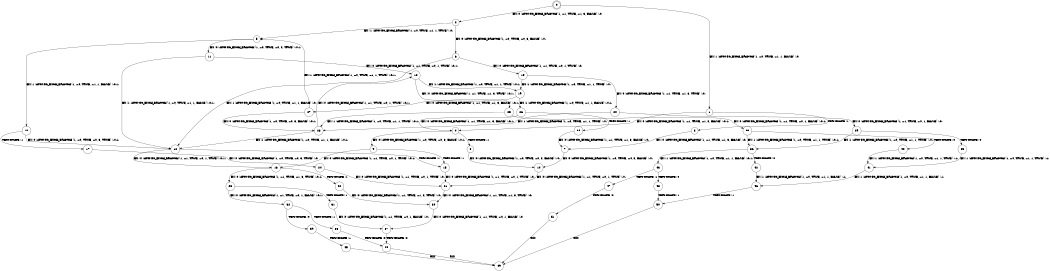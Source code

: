 digraph BCG {
size = "7, 10.5";
center = TRUE;
node [shape = circle];
0 [peripheries = 2];
0 -> 1 [label = "EX !1 !ATOMIC_EXCH_BRANCH (1, +0, TRUE, +1, 1, FALSE) !:0:"];
0 -> 2 [label = "EX !0 !ATOMIC_EXCH_BRANCH (1, +1, TRUE, +1, 3, FALSE) !:0:"];
1 -> 3 [label = "TERMINATE !1"];
1 -> 4 [label = "EX !0 !ATOMIC_EXCH_BRANCH (1, +1, TRUE, +1, 3, FALSE) !:0:1:"];
2 -> 5 [label = "EX !1 !ATOMIC_EXCH_BRANCH (1, +0, TRUE, +1, 1, TRUE) !:0:"];
2 -> 6 [label = "EX !0 !ATOMIC_EXCH_BRANCH (1, +0, TRUE, +0, 3, FALSE) !:0:"];
3 -> 7 [label = "EX !0 !ATOMIC_EXCH_BRANCH (1, +1, TRUE, +1, 3, FALSE) !:0:"];
4 -> 8 [label = "TERMINATE !1"];
4 -> 9 [label = "EX !0 !ATOMIC_EXCH_BRANCH (1, +0, TRUE, +0, 3, FALSE) !:0:1:"];
5 -> 10 [label = "EX !1 !ATOMIC_EXCH_BRANCH (1, +0, TRUE, +1, 1, FALSE) !:0:1:"];
5 -> 11 [label = "EX !0 !ATOMIC_EXCH_BRANCH (1, +0, TRUE, +0, 3, TRUE) !:0:1:"];
6 -> 12 [label = "EX !1 !ATOMIC_EXCH_BRANCH (1, +0, TRUE, +1, 1, FALSE) !:0:"];
6 -> 13 [label = "EX !0 !ATOMIC_EXCH_BRANCH (1, +1, TRUE, +0, 1, TRUE) !:0:"];
7 -> 14 [label = "EX !0 !ATOMIC_EXCH_BRANCH (1, +0, TRUE, +0, 3, FALSE) !:0:"];
8 -> 14 [label = "EX !0 !ATOMIC_EXCH_BRANCH (1, +0, TRUE, +0, 3, FALSE) !:0:"];
9 -> 15 [label = "TERMINATE !1"];
9 -> 16 [label = "EX !0 !ATOMIC_EXCH_BRANCH (1, +1, TRUE, +0, 1, TRUE) !:0:1:"];
10 -> 17 [label = "TERMINATE !1"];
10 -> 12 [label = "EX !0 !ATOMIC_EXCH_BRANCH (1, +0, TRUE, +0, 3, TRUE) !:0:1:"];
11 -> 12 [label = "EX !1 !ATOMIC_EXCH_BRANCH (1, +0, TRUE, +1, 1, FALSE) !:0:1:"];
11 -> 18 [label = "EX !0 !ATOMIC_EXCH_BRANCH (1, +1, TRUE, +0, 1, TRUE) !:0:1:"];
12 -> 15 [label = "TERMINATE !1"];
12 -> 16 [label = "EX !0 !ATOMIC_EXCH_BRANCH (1, +1, TRUE, +0, 1, TRUE) !:0:1:"];
13 -> 19 [label = "EX !1 !ATOMIC_EXCH_BRANCH (1, +0, TRUE, +1, 1, TRUE) !:0:"];
13 -> 20 [label = "EX !0 !ATOMIC_EXCH_BRANCH (1, +1, TRUE, +1, 3, TRUE) !:0:"];
14 -> 21 [label = "EX !0 !ATOMIC_EXCH_BRANCH (1, +1, TRUE, +0, 1, TRUE) !:0:"];
15 -> 21 [label = "EX !0 !ATOMIC_EXCH_BRANCH (1, +1, TRUE, +0, 1, TRUE) !:0:"];
16 -> 22 [label = "TERMINATE !1"];
16 -> 23 [label = "EX !0 !ATOMIC_EXCH_BRANCH (1, +1, TRUE, +1, 3, TRUE) !:0:1:"];
17 -> 24 [label = "EX !0 !ATOMIC_EXCH_BRANCH (1, +0, TRUE, +0, 3, TRUE) !:0:"];
18 -> 19 [label = "EX !1 !ATOMIC_EXCH_BRANCH (1, +0, TRUE, +1, 1, TRUE) !:0:1:"];
18 -> 25 [label = "EX !0 !ATOMIC_EXCH_BRANCH (1, +1, TRUE, +1, 3, TRUE) !:0:1:"];
19 -> 26 [label = "EX !1 !ATOMIC_EXCH_BRANCH (1, +0, TRUE, +1, 1, FALSE) !:0:1:"];
19 -> 27 [label = "EX !0 !ATOMIC_EXCH_BRANCH (1, +1, TRUE, +1, 3, FALSE) !:0:1:"];
20 -> 28 [label = "EX !1 !ATOMIC_EXCH_BRANCH (1, +0, TRUE, +1, 1, TRUE) !:0:"];
20 -> 29 [label = "EX !0 !ATOMIC_EXCH_BRANCH (1, +1, TRUE, +0, 1, FALSE) !:0:"];
21 -> 30 [label = "EX !0 !ATOMIC_EXCH_BRANCH (1, +1, TRUE, +1, 3, TRUE) !:0:"];
22 -> 30 [label = "EX !0 !ATOMIC_EXCH_BRANCH (1, +1, TRUE, +1, 3, TRUE) !:0:"];
23 -> 31 [label = "TERMINATE !1"];
23 -> 32 [label = "EX !0 !ATOMIC_EXCH_BRANCH (1, +1, TRUE, +0, 1, FALSE) !:0:1:"];
24 -> 21 [label = "EX !0 !ATOMIC_EXCH_BRANCH (1, +1, TRUE, +0, 1, TRUE) !:0:"];
25 -> 28 [label = "EX !1 !ATOMIC_EXCH_BRANCH (1, +0, TRUE, +1, 1, TRUE) !:0:1:"];
25 -> 33 [label = "EX !0 !ATOMIC_EXCH_BRANCH (1, +1, TRUE, +0, 1, FALSE) !:0:1:"];
26 -> 34 [label = "TERMINATE !1"];
26 -> 4 [label = "EX !0 !ATOMIC_EXCH_BRANCH (1, +1, TRUE, +1, 3, FALSE) !:0:1:"];
27 -> 5 [label = "EX !1 !ATOMIC_EXCH_BRANCH (1, +0, TRUE, +1, 1, TRUE) !:0:1:"];
27 -> 28 [label = "EX !0 !ATOMIC_EXCH_BRANCH (1, +0, TRUE, +0, 3, FALSE) !:0:1:"];
28 -> 12 [label = "EX !1 !ATOMIC_EXCH_BRANCH (1, +0, TRUE, +1, 1, FALSE) !:0:1:"];
28 -> 18 [label = "EX !0 !ATOMIC_EXCH_BRANCH (1, +1, TRUE, +0, 1, TRUE) !:0:1:"];
29 -> 35 [label = "TERMINATE !0"];
29 -> 36 [label = "EX !1 !ATOMIC_EXCH_BRANCH (1, +0, TRUE, +1, 1, TRUE) !:0:"];
30 -> 37 [label = "EX !0 !ATOMIC_EXCH_BRANCH (1, +1, TRUE, +0, 1, FALSE) !:0:"];
31 -> 37 [label = "EX !0 !ATOMIC_EXCH_BRANCH (1, +1, TRUE, +0, 1, FALSE) !:0:"];
32 -> 38 [label = "TERMINATE !1"];
32 -> 39 [label = "TERMINATE !0"];
33 -> 40 [label = "TERMINATE !0"];
33 -> 36 [label = "EX !1 !ATOMIC_EXCH_BRANCH (1, +0, TRUE, +1, 1, TRUE) !:0:1:"];
34 -> 7 [label = "EX !0 !ATOMIC_EXCH_BRANCH (1, +1, TRUE, +1, 3, FALSE) !:0:"];
35 -> 41 [label = "EX !1 !ATOMIC_EXCH_BRANCH (1, +0, TRUE, +1, 1, TRUE) !:1:"];
36 -> 42 [label = "TERMINATE !0"];
36 -> 43 [label = "EX !1 !ATOMIC_EXCH_BRANCH (1, +0, TRUE, +1, 1, FALSE) !:0:1:"];
37 -> 44 [label = "TERMINATE !0"];
38 -> 44 [label = "TERMINATE !0"];
39 -> 45 [label = "TERMINATE !1"];
40 -> 41 [label = "EX !1 !ATOMIC_EXCH_BRANCH (1, +0, TRUE, +1, 1, TRUE) !:1:"];
41 -> 46 [label = "EX !1 !ATOMIC_EXCH_BRANCH (1, +0, TRUE, +1, 1, FALSE) !:1:"];
42 -> 46 [label = "EX !1 !ATOMIC_EXCH_BRANCH (1, +0, TRUE, +1, 1, FALSE) !:1:"];
43 -> 47 [label = "TERMINATE !1"];
43 -> 48 [label = "TERMINATE !0"];
44 -> 49 [label = "exit"];
45 -> 49 [label = "exit"];
46 -> 50 [label = "TERMINATE !1"];
47 -> 51 [label = "TERMINATE !0"];
48 -> 50 [label = "TERMINATE !1"];
50 -> 49 [label = "exit"];
51 -> 49 [label = "exit"];
}
